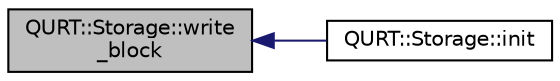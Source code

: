 digraph "QURT::Storage::write_block"
{
 // INTERACTIVE_SVG=YES
  edge [fontname="Helvetica",fontsize="10",labelfontname="Helvetica",labelfontsize="10"];
  node [fontname="Helvetica",fontsize="10",shape=record];
  rankdir="LR";
  Node1 [label="QURT::Storage::write\l_block",height=0.2,width=0.4,color="black", fillcolor="grey75", style="filled", fontcolor="black"];
  Node1 -> Node2 [dir="back",color="midnightblue",fontsize="10",style="solid",fontname="Helvetica"];
  Node2 [label="QURT::Storage::init",height=0.2,width=0.4,color="black", fillcolor="white", style="filled",URL="$classQURT_1_1Storage.html#afeeef56fae3c96a8eacb3c3d593c522d"];
}
